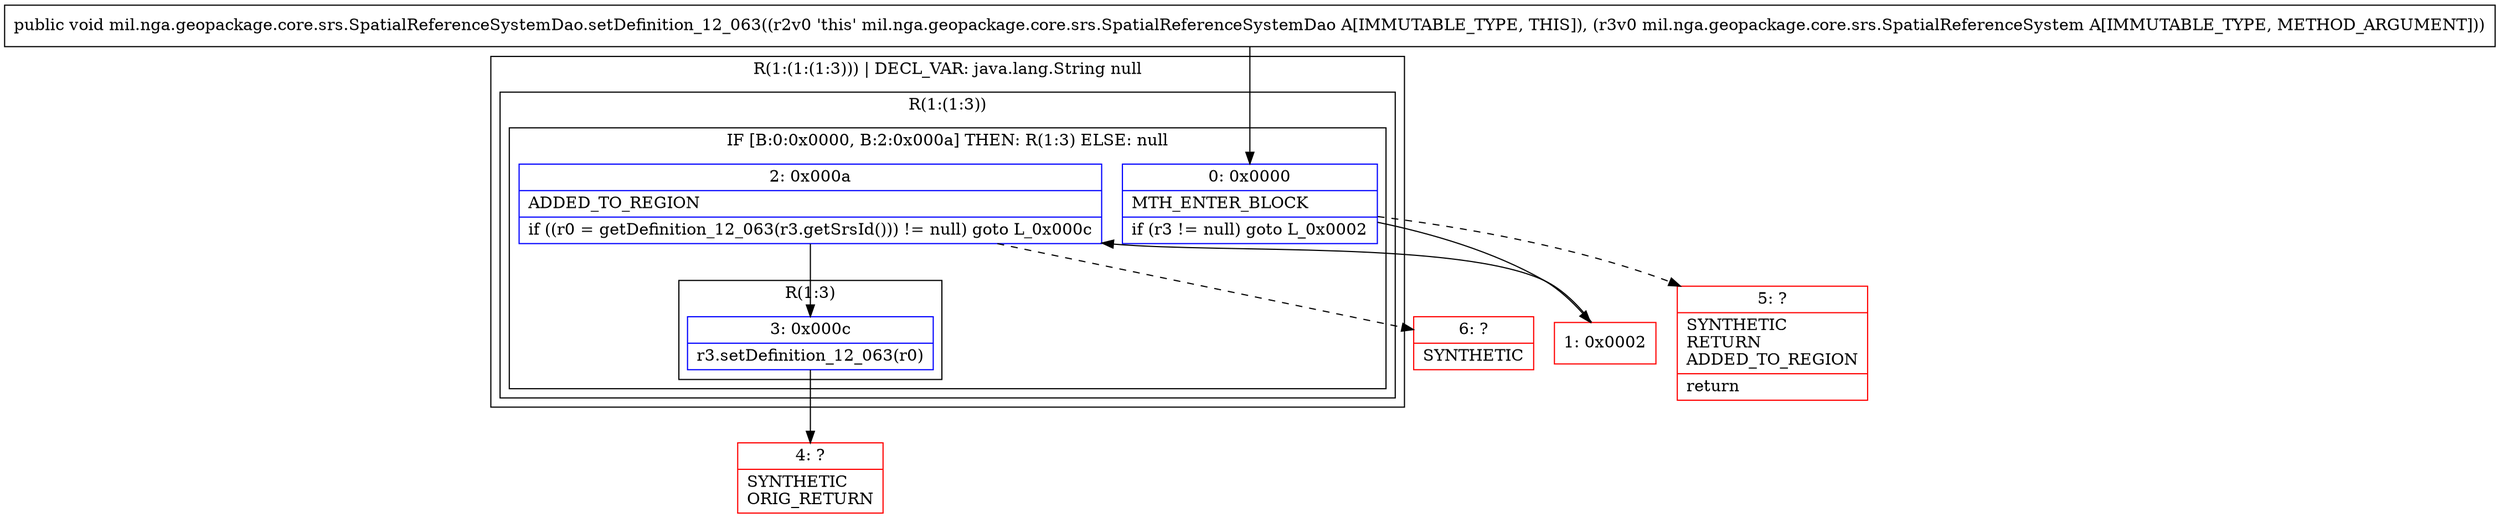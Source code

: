 digraph "CFG formil.nga.geopackage.core.srs.SpatialReferenceSystemDao.setDefinition_12_063(Lmil\/nga\/geopackage\/core\/srs\/SpatialReferenceSystem;)V" {
subgraph cluster_Region_426185308 {
label = "R(1:(1:(1:3))) | DECL_VAR: java.lang.String null\l";
node [shape=record,color=blue];
subgraph cluster_Region_1334711585 {
label = "R(1:(1:3))";
node [shape=record,color=blue];
subgraph cluster_IfRegion_144940299 {
label = "IF [B:0:0x0000, B:2:0x000a] THEN: R(1:3) ELSE: null";
node [shape=record,color=blue];
Node_0 [shape=record,label="{0\:\ 0x0000|MTH_ENTER_BLOCK\l|if (r3 != null) goto L_0x0002\l}"];
Node_2 [shape=record,label="{2\:\ 0x000a|ADDED_TO_REGION\l|if ((r0 = getDefinition_12_063(r3.getSrsId())) != null) goto L_0x000c\l}"];
subgraph cluster_Region_638531462 {
label = "R(1:3)";
node [shape=record,color=blue];
Node_3 [shape=record,label="{3\:\ 0x000c|r3.setDefinition_12_063(r0)\l}"];
}
}
}
}
Node_1 [shape=record,color=red,label="{1\:\ 0x0002}"];
Node_4 [shape=record,color=red,label="{4\:\ ?|SYNTHETIC\lORIG_RETURN\l}"];
Node_5 [shape=record,color=red,label="{5\:\ ?|SYNTHETIC\lRETURN\lADDED_TO_REGION\l|return\l}"];
Node_6 [shape=record,color=red,label="{6\:\ ?|SYNTHETIC\l}"];
MethodNode[shape=record,label="{public void mil.nga.geopackage.core.srs.SpatialReferenceSystemDao.setDefinition_12_063((r2v0 'this' mil.nga.geopackage.core.srs.SpatialReferenceSystemDao A[IMMUTABLE_TYPE, THIS]), (r3v0 mil.nga.geopackage.core.srs.SpatialReferenceSystem A[IMMUTABLE_TYPE, METHOD_ARGUMENT])) }"];
MethodNode -> Node_0;
Node_0 -> Node_1;
Node_0 -> Node_5[style=dashed];
Node_2 -> Node_3;
Node_2 -> Node_6[style=dashed];
Node_3 -> Node_4;
Node_1 -> Node_2;
}

